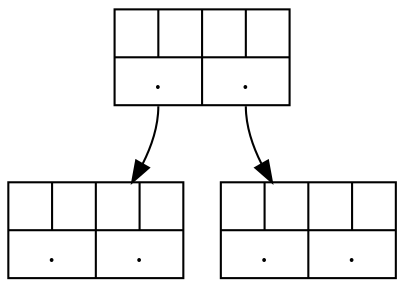 digraph structs {
	node [shape=record];
	
	struct1 [shape=record, label="{ { |  |  | } | { <left> . | <right> . }}"];
	struct2 [shape=record, label="{ { |  |  | } | { <left> . | <right> . }}"];
	struct3 [shape=record, label="{ { |  |  | } | { <left> . | <right> . }}"];
	
	"struct1":right -> "struct3"
	"struct1":left -> "struct2"
}